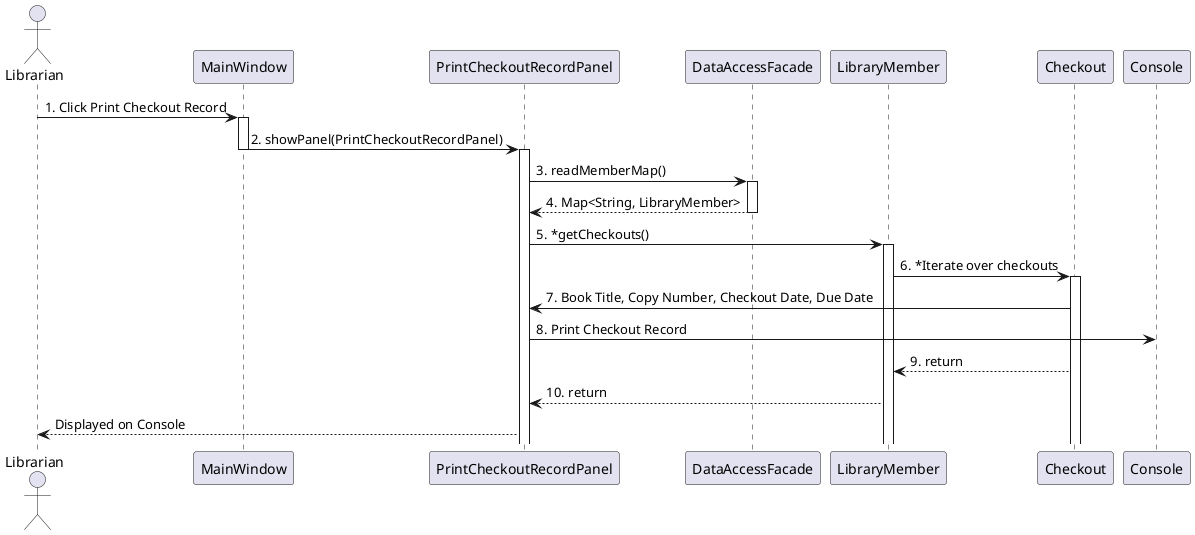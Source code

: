 @startuml
actor Librarian
participant "MainWindow" as MW
participant "PrintCheckoutRecordPanel" as PCRP
participant "DataAccessFacade" as DAF
participant "LibraryMember" as LM
participant "Checkout" as CO

Librarian -> MW: 1. Click Print Checkout Record
activate MW
MW -> PCRP: 2. showPanel(PrintCheckoutRecordPanel)
deactivate MW
activate PCRP

PCRP -> DAF: 3. readMemberMap()
activate DAF
DAF --> PCRP: 4. Map<String, LibraryMember>
deactivate DAF

PCRP -> LM: 5. *getCheckouts()
activate LM
LM -> CO: 6. *Iterate over checkouts
activate CO
CO -> PCRP: 7. Book Title, Copy Number, Checkout Date, Due Date

PCRP -> Console: 8. Print Checkout Record

CO --> LM: 9. return
LM --> PCRP: 10. return

PCRP --> Librarian: Displayed on Console

@enduml